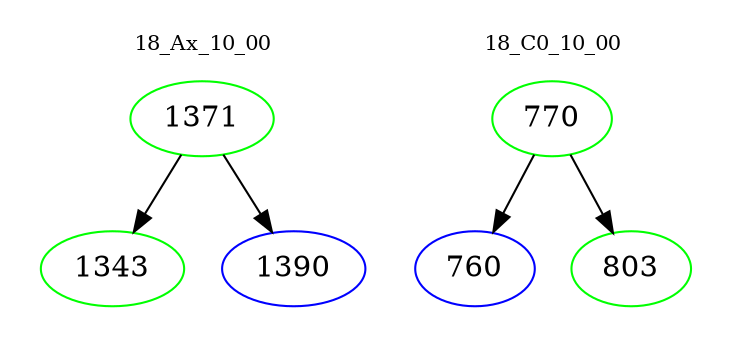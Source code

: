 digraph{
subgraph cluster_0 {
color = white
label = "18_Ax_10_00";
fontsize=10;
T0_1371 [label="1371", color="green"]
T0_1371 -> T0_1343 [color="black"]
T0_1343 [label="1343", color="green"]
T0_1371 -> T0_1390 [color="black"]
T0_1390 [label="1390", color="blue"]
}
subgraph cluster_1 {
color = white
label = "18_C0_10_00";
fontsize=10;
T1_770 [label="770", color="green"]
T1_770 -> T1_760 [color="black"]
T1_760 [label="760", color="blue"]
T1_770 -> T1_803 [color="black"]
T1_803 [label="803", color="green"]
}
}
